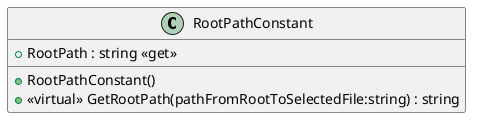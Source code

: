 @startuml
class RootPathConstant {
    + RootPath : string <<get>>
    + RootPathConstant()
    + <<virtual>> GetRootPath(pathFromRootToSelectedFile:string) : string
}
@enduml
